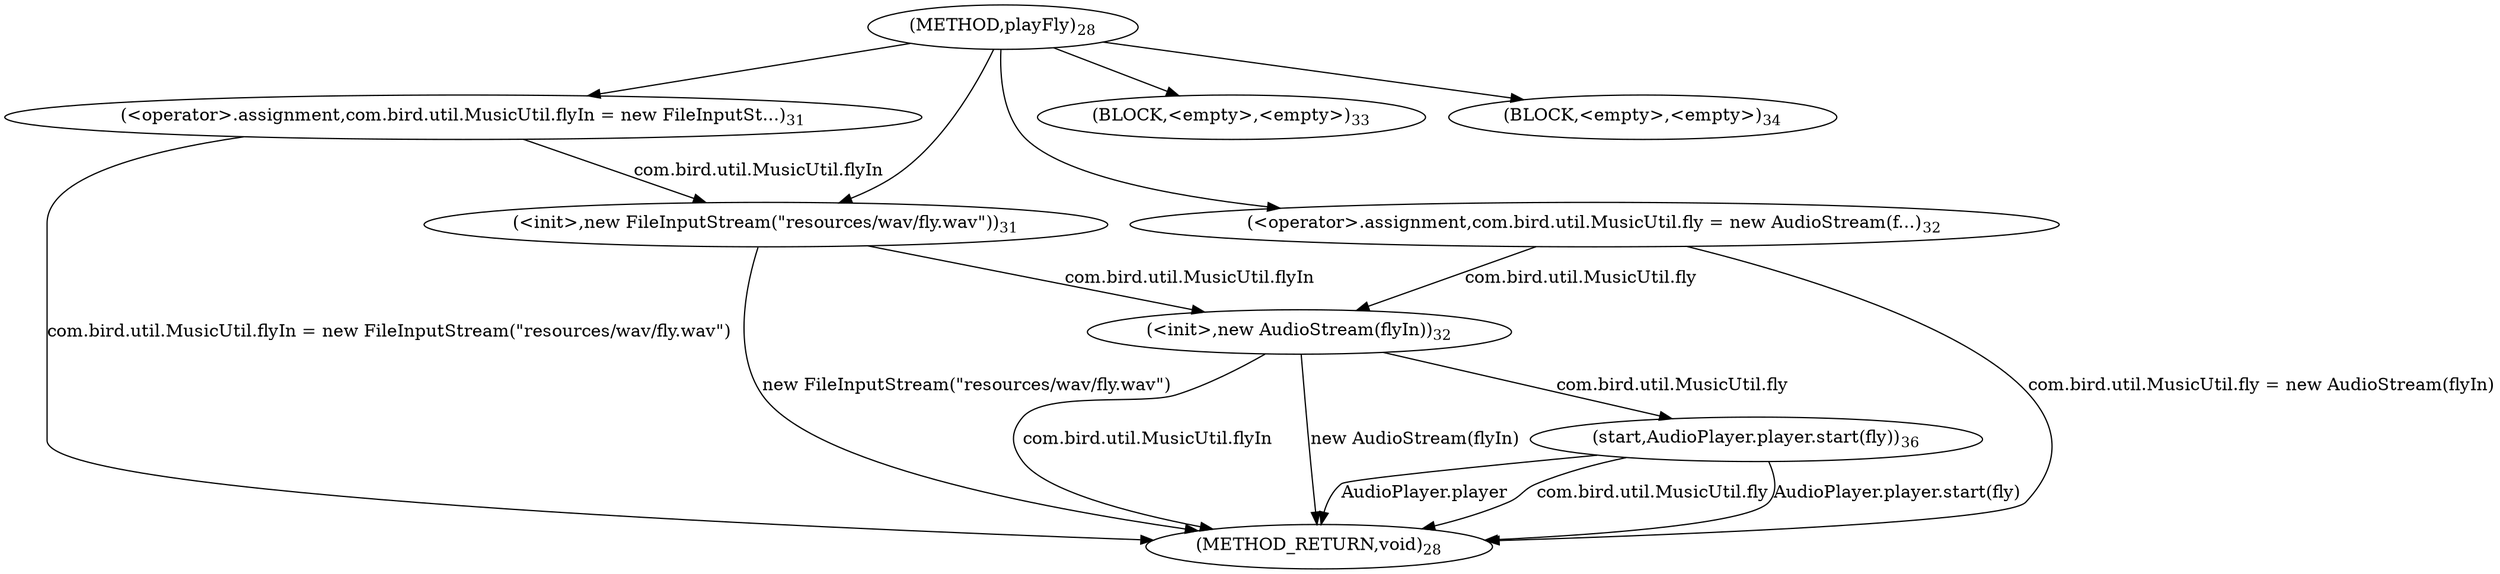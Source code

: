 digraph "playFly" {  
"35" [label = <(METHOD,playFly)<SUB>28</SUB>> ]
"73" [label = <(METHOD_RETURN,void)<SUB>28</SUB>> ]
"64" [label = <(start,AudioPlayer.player.start(fly))<SUB>36</SUB>> ]
"64" [label = <(start,AudioPlayer.player.start(fly))<SUB>36</SUB>> ]
"64" [label = <(start,AudioPlayer.player.start(fly))<SUB>36</SUB>> ]
"39" [label = <(&lt;operator&gt;.assignment,com.bird.util.MusicUtil.flyIn = new FileInputSt...)<SUB>31</SUB>> ]
"44" [label = <(&lt;init&gt;,new FileInputStream(&quot;resources/wav/fly.wav&quot;))<SUB>31</SUB>> ]
"49" [label = <(&lt;operator&gt;.assignment,com.bird.util.MusicUtil.fly = new AudioStream(f...)<SUB>32</SUB>> ]
"54" [label = <(&lt;init&gt;,new AudioStream(flyIn))<SUB>32</SUB>> ]
"62" [label = <(BLOCK,&lt;empty&gt;,&lt;empty&gt;)<SUB>33</SUB>> ]
"63" [label = <(BLOCK,&lt;empty&gt;,&lt;empty&gt;)<SUB>34</SUB>> ]
"39" [label = <(&lt;operator&gt;.assignment,com.bird.util.MusicUtil.flyIn = new FileInputSt...)<SUB>31</SUB>> ]
"39" [label = <(&lt;operator&gt;.assignment,com.bird.util.MusicUtil.flyIn = new FileInputSt...)<SUB>31</SUB>> ]
"44" [label = <(&lt;init&gt;,new FileInputStream(&quot;resources/wav/fly.wav&quot;))<SUB>31</SUB>> ]
"44" [label = <(&lt;init&gt;,new FileInputStream(&quot;resources/wav/fly.wav&quot;))<SUB>31</SUB>> ]
"49" [label = <(&lt;operator&gt;.assignment,com.bird.util.MusicUtil.fly = new AudioStream(f...)<SUB>32</SUB>> ]
"49" [label = <(&lt;operator&gt;.assignment,com.bird.util.MusicUtil.fly = new AudioStream(f...)<SUB>32</SUB>> ]
"54" [label = <(&lt;init&gt;,new AudioStream(flyIn))<SUB>32</SUB>> ]
"54" [label = <(&lt;init&gt;,new AudioStream(flyIn))<SUB>32</SUB>> ]
  "39" -> "73"  [ label = "com.bird.util.MusicUtil.flyIn = new FileInputStream(&quot;resources/wav/fly.wav&quot;)"] 
  "44" -> "73"  [ label = "new FileInputStream(&quot;resources/wav/fly.wav&quot;)"] 
  "49" -> "73"  [ label = "com.bird.util.MusicUtil.fly = new AudioStream(flyIn)"] 
  "54" -> "73"  [ label = "com.bird.util.MusicUtil.flyIn"] 
  "54" -> "73"  [ label = "new AudioStream(flyIn)"] 
  "64" -> "73"  [ label = "AudioPlayer.player"] 
  "64" -> "73"  [ label = "com.bird.util.MusicUtil.fly"] 
  "64" -> "73"  [ label = "AudioPlayer.player.start(fly)"] 
  "54" -> "64"  [ label = "com.bird.util.MusicUtil.fly"] 
  "35" -> "39" 
  "35" -> "49" 
  "35" -> "62" 
  "35" -> "63" 
  "39" -> "44"  [ label = "com.bird.util.MusicUtil.flyIn"] 
  "35" -> "44" 
  "49" -> "54"  [ label = "com.bird.util.MusicUtil.fly"] 
  "44" -> "54"  [ label = "com.bird.util.MusicUtil.flyIn"] 
}
